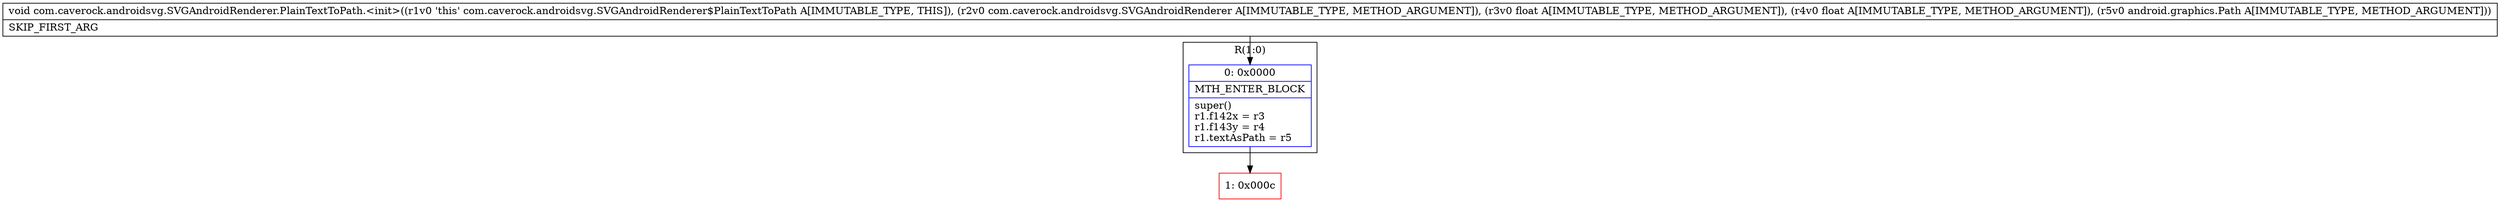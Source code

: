digraph "CFG forcom.caverock.androidsvg.SVGAndroidRenderer.PlainTextToPath.\<init\>(Lcom\/caverock\/androidsvg\/SVGAndroidRenderer;FFLandroid\/graphics\/Path;)V" {
subgraph cluster_Region_1498027285 {
label = "R(1:0)";
node [shape=record,color=blue];
Node_0 [shape=record,label="{0\:\ 0x0000|MTH_ENTER_BLOCK\l|super()\lr1.f142x = r3\lr1.f143y = r4\lr1.textAsPath = r5\l}"];
}
Node_1 [shape=record,color=red,label="{1\:\ 0x000c}"];
MethodNode[shape=record,label="{void com.caverock.androidsvg.SVGAndroidRenderer.PlainTextToPath.\<init\>((r1v0 'this' com.caverock.androidsvg.SVGAndroidRenderer$PlainTextToPath A[IMMUTABLE_TYPE, THIS]), (r2v0 com.caverock.androidsvg.SVGAndroidRenderer A[IMMUTABLE_TYPE, METHOD_ARGUMENT]), (r3v0 float A[IMMUTABLE_TYPE, METHOD_ARGUMENT]), (r4v0 float A[IMMUTABLE_TYPE, METHOD_ARGUMENT]), (r5v0 android.graphics.Path A[IMMUTABLE_TYPE, METHOD_ARGUMENT]))  | SKIP_FIRST_ARG\l}"];
MethodNode -> Node_0;
Node_0 -> Node_1;
}

